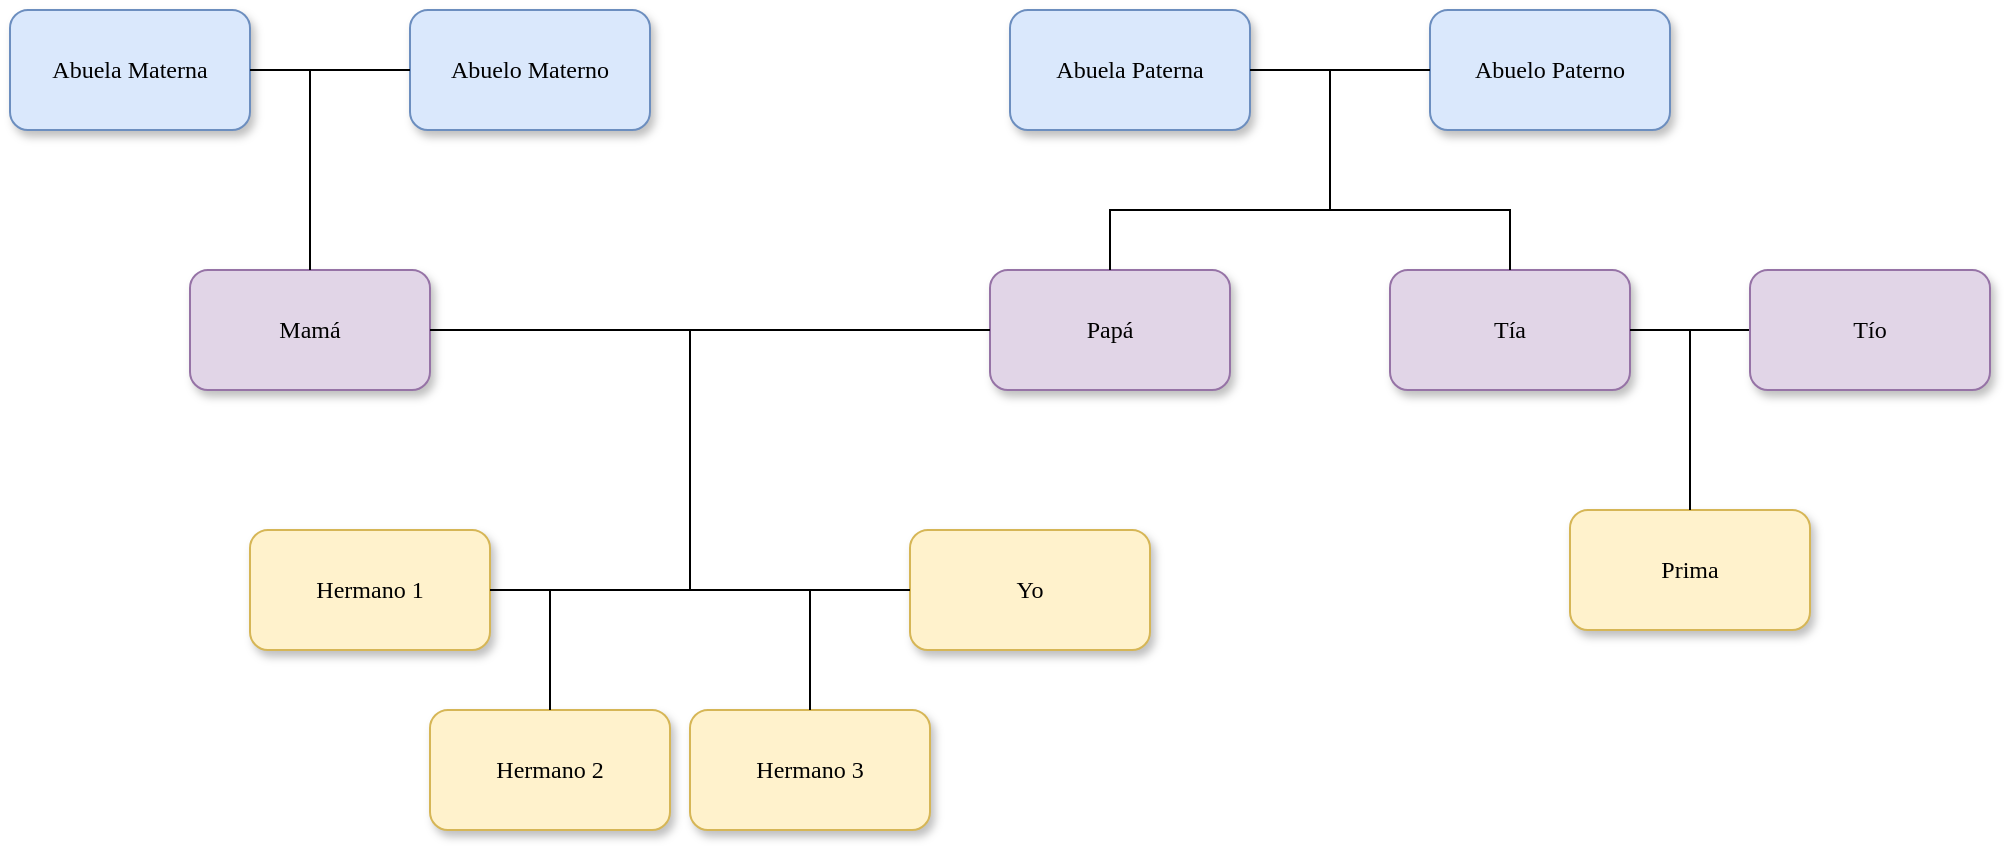 <mxfile version="20.8.22" type="device"><diagram name="Page-1" id="10a91c8b-09ff-31b1-d368-03940ed4cc9e"><mxGraphModel dx="1687" dy="904" grid="1" gridSize="10" guides="1" tooltips="1" connect="1" arrows="1" fold="1" page="1" pageScale="1" pageWidth="1100" pageHeight="850" background="none" math="0" shadow="0"><root><mxCell id="0"/><mxCell id="1" parent="0"/><mxCell id="62893188c0fa7362-1" value="Abuelo Materno" style="whiteSpace=wrap;html=1;rounded=1;shadow=1;labelBackgroundColor=none;strokeWidth=1;fontFamily=Verdana;fontSize=12;align=center;fillColor=#dae8fc;strokeColor=#6c8ebf;movable=0;resizable=0;rotatable=0;deletable=0;editable=0;locked=1;connectable=0;" parent="1" vertex="1"><mxGeometry x="255" y="170" width="120" height="60" as="geometry"/></mxCell><mxCell id="62893188c0fa7362-2" value="&lt;span&gt;Abuela Materna&lt;/span&gt;" style="whiteSpace=wrap;html=1;rounded=1;shadow=1;labelBackgroundColor=none;strokeWidth=1;fontFamily=Verdana;fontSize=12;align=center;fillColor=#dae8fc;strokeColor=#6c8ebf;movable=0;resizable=0;rotatable=0;deletable=0;editable=0;locked=1;connectable=0;" parent="1" vertex="1"><mxGeometry x="55" y="170" width="120" height="60" as="geometry"/></mxCell><mxCell id="62893188c0fa7362-3" value="&lt;span&gt;Abuelo Paterno&lt;/span&gt;" style="whiteSpace=wrap;html=1;rounded=1;shadow=1;labelBackgroundColor=none;strokeWidth=1;fontFamily=Verdana;fontSize=12;align=center;fillColor=#dae8fc;strokeColor=#6c8ebf;movable=0;resizable=0;rotatable=0;deletable=0;editable=0;locked=1;connectable=0;" parent="1" vertex="1"><mxGeometry x="765" y="170" width="120" height="60" as="geometry"/></mxCell><mxCell id="62893188c0fa7362-8" value="&lt;span&gt;Mamá&lt;/span&gt;" style="whiteSpace=wrap;html=1;rounded=1;shadow=1;labelBackgroundColor=none;strokeWidth=1;fontFamily=Verdana;fontSize=12;align=center;fillColor=#e1d5e7;strokeColor=#9673a6;movable=0;resizable=0;rotatable=0;deletable=0;editable=0;locked=1;connectable=0;" parent="1" vertex="1"><mxGeometry x="145" y="300" width="120" height="60" as="geometry"/></mxCell><mxCell id="62893188c0fa7362-9" value="&lt;span&gt;Papá&lt;/span&gt;" style="whiteSpace=wrap;html=1;rounded=1;shadow=1;labelBackgroundColor=none;strokeWidth=1;fontFamily=Verdana;fontSize=12;align=center;fillColor=#e1d5e7;strokeColor=#9673a6;movable=0;resizable=0;rotatable=0;deletable=0;editable=0;locked=1;connectable=0;" parent="1" vertex="1"><mxGeometry x="545" y="300" width="120" height="60" as="geometry"/></mxCell><mxCell id="90nbtJspftCWMQqIbQCD-1" value="&lt;span&gt;Prima&lt;/span&gt;" style="whiteSpace=wrap;html=1;rounded=1;shadow=1;labelBackgroundColor=none;strokeWidth=1;fontFamily=Verdana;fontSize=12;align=center;fillColor=#fff2cc;strokeColor=#d6b656;movable=0;resizable=0;rotatable=0;deletable=0;editable=0;locked=1;connectable=0;" vertex="1" parent="1"><mxGeometry x="835" y="420" width="120" height="60" as="geometry"/></mxCell><mxCell id="90nbtJspftCWMQqIbQCD-2" value="Tía" style="whiteSpace=wrap;html=1;rounded=1;shadow=1;labelBackgroundColor=none;strokeWidth=1;fontFamily=Verdana;fontSize=12;align=center;fillColor=#e1d5e7;strokeColor=#9673a6;movable=0;resizable=0;rotatable=0;deletable=0;editable=0;locked=1;connectable=0;" vertex="1" parent="1"><mxGeometry x="745" y="300" width="120" height="60" as="geometry"/></mxCell><mxCell id="90nbtJspftCWMQqIbQCD-3" value="&lt;span&gt;Yo&lt;/span&gt;" style="whiteSpace=wrap;html=1;rounded=1;shadow=1;labelBackgroundColor=none;strokeWidth=1;fontFamily=Verdana;fontSize=12;align=center;fillColor=#fff2cc;strokeColor=#d6b656;movable=0;resizable=0;rotatable=0;deletable=0;editable=0;locked=1;connectable=0;" vertex="1" parent="1"><mxGeometry x="505" y="430" width="120" height="60" as="geometry"/></mxCell><mxCell id="90nbtJspftCWMQqIbQCD-4" value="&lt;span&gt;Hermano 2&lt;/span&gt;" style="whiteSpace=wrap;html=1;rounded=1;shadow=1;labelBackgroundColor=none;strokeWidth=1;fontFamily=Verdana;fontSize=12;align=center;fillColor=#fff2cc;strokeColor=#d6b656;movable=0;resizable=0;rotatable=0;deletable=0;editable=0;locked=1;connectable=0;" vertex="1" parent="1"><mxGeometry x="265" y="520" width="120" height="60" as="geometry"/></mxCell><mxCell id="90nbtJspftCWMQqIbQCD-5" value="Hermano 1" style="whiteSpace=wrap;html=1;rounded=1;shadow=1;labelBackgroundColor=none;strokeWidth=1;fontFamily=Verdana;fontSize=12;align=center;fillColor=#fff2cc;strokeColor=#d6b656;movable=0;resizable=0;rotatable=0;deletable=0;editable=0;locked=1;connectable=0;" vertex="1" parent="1"><mxGeometry x="175" y="430" width="120" height="60" as="geometry"/></mxCell><mxCell id="90nbtJspftCWMQqIbQCD-6" value="&lt;span&gt;Hermano 3&lt;/span&gt;" style="whiteSpace=wrap;html=1;rounded=1;shadow=1;labelBackgroundColor=none;strokeWidth=1;fontFamily=Verdana;fontSize=12;align=center;fillColor=#fff2cc;strokeColor=#d6b656;movable=0;resizable=0;rotatable=0;deletable=0;editable=0;locked=1;connectable=0;" vertex="1" parent="1"><mxGeometry x="395" y="520" width="120" height="60" as="geometry"/></mxCell><mxCell id="90nbtJspftCWMQqIbQCD-7" value="Abuela Paterna" style="whiteSpace=wrap;html=1;rounded=1;shadow=1;labelBackgroundColor=none;strokeWidth=1;fontFamily=Verdana;fontSize=12;align=center;fillColor=#dae8fc;strokeColor=#6c8ebf;movable=0;resizable=0;rotatable=0;deletable=0;editable=0;locked=1;connectable=0;" vertex="1" parent="1"><mxGeometry x="555" y="170" width="120" height="60" as="geometry"/></mxCell><mxCell id="90nbtJspftCWMQqIbQCD-10" value="" style="endArrow=none;html=1;rounded=0;exitX=1;exitY=0.5;exitDx=0;exitDy=0;entryX=0;entryY=0.5;entryDx=0;entryDy=0;movable=0;resizable=0;rotatable=0;deletable=0;editable=0;locked=1;connectable=0;" edge="1" parent="1" source="62893188c0fa7362-2" target="62893188c0fa7362-1"><mxGeometry width="50" height="50" relative="1" as="geometry"><mxPoint x="205" y="270" as="sourcePoint"/><mxPoint x="275" y="270" as="targetPoint"/></mxGeometry></mxCell><mxCell id="90nbtJspftCWMQqIbQCD-20" value="" style="endArrow=none;html=1;rounded=0;entryX=0.5;entryY=0;entryDx=0;entryDy=0;movable=0;resizable=0;rotatable=0;deletable=0;editable=0;locked=1;connectable=0;" edge="1" parent="1" target="62893188c0fa7362-8"><mxGeometry width="50" height="50" relative="1" as="geometry"><mxPoint x="205" y="200" as="sourcePoint"/><mxPoint x="465" y="360" as="targetPoint"/></mxGeometry></mxCell><mxCell id="90nbtJspftCWMQqIbQCD-23" value="" style="endArrow=none;html=1;rounded=0;movable=0;resizable=0;rotatable=0;deletable=0;editable=0;locked=1;connectable=0;" edge="1" parent="1"><mxGeometry width="50" height="50" relative="1" as="geometry"><mxPoint x="715" y="200" as="sourcePoint"/><mxPoint x="715" y="270" as="targetPoint"/></mxGeometry></mxCell><mxCell id="90nbtJspftCWMQqIbQCD-24" value="" style="endArrow=none;html=1;rounded=0;exitX=1;exitY=0.5;exitDx=0;exitDy=0;entryX=0;entryY=0.5;entryDx=0;entryDy=0;movable=0;resizable=0;rotatable=0;deletable=0;editable=0;locked=1;connectable=0;" edge="1" parent="1" source="90nbtJspftCWMQqIbQCD-2" target="90nbtJspftCWMQqIbQCD-30"><mxGeometry width="50" height="50" relative="1" as="geometry"><mxPoint x="845" y="400" as="sourcePoint"/><mxPoint x="915" y="400" as="targetPoint"/></mxGeometry></mxCell><mxCell id="90nbtJspftCWMQqIbQCD-25" value="" style="endArrow=none;html=1;rounded=0;exitX=0.5;exitY=0;exitDx=0;exitDy=0;entryX=0.5;entryY=0;entryDx=0;entryDy=0;movable=0;resizable=0;rotatable=0;deletable=0;editable=0;locked=1;connectable=0;" edge="1" parent="1" source="62893188c0fa7362-9" target="90nbtJspftCWMQqIbQCD-2"><mxGeometry width="50" height="50" relative="1" as="geometry"><mxPoint x="445" y="280" as="sourcePoint"/><mxPoint x="515" y="280" as="targetPoint"/><Array as="points"><mxPoint x="605" y="270"/><mxPoint x="805" y="270"/></Array></mxGeometry></mxCell><mxCell id="90nbtJspftCWMQqIbQCD-26" value="" style="endArrow=none;html=1;rounded=0;entryX=0;entryY=0.5;entryDx=0;entryDy=0;exitX=1;exitY=0.5;exitDx=0;exitDy=0;movable=0;resizable=0;rotatable=0;deletable=0;editable=0;locked=1;connectable=0;" edge="1" parent="1" source="62893188c0fa7362-8" target="62893188c0fa7362-9"><mxGeometry width="50" height="50" relative="1" as="geometry"><mxPoint x="285" y="330" as="sourcePoint"/><mxPoint x="335" y="330" as="targetPoint"/></mxGeometry></mxCell><mxCell id="90nbtJspftCWMQqIbQCD-27" value="" style="endArrow=none;html=1;rounded=0;exitX=1;exitY=0.5;exitDx=0;exitDy=0;entryX=0;entryY=0.5;entryDx=0;entryDy=0;movable=0;resizable=0;rotatable=0;deletable=0;editable=0;locked=1;connectable=0;" edge="1" parent="1" source="90nbtJspftCWMQqIbQCD-7" target="62893188c0fa7362-3"><mxGeometry width="50" height="50" relative="1" as="geometry"><mxPoint x="305" y="340" as="sourcePoint"/><mxPoint x="375" y="340" as="targetPoint"/></mxGeometry></mxCell><mxCell id="90nbtJspftCWMQqIbQCD-30" value="&lt;span&gt;Tío&lt;/span&gt;" style="whiteSpace=wrap;html=1;rounded=1;shadow=1;labelBackgroundColor=none;strokeWidth=1;fontFamily=Verdana;fontSize=12;align=center;fillColor=#e1d5e7;strokeColor=#9673a6;movable=0;resizable=0;rotatable=0;deletable=0;editable=0;locked=1;connectable=0;" vertex="1" parent="1"><mxGeometry x="925" y="300" width="120" height="60" as="geometry"/></mxCell><mxCell id="90nbtJspftCWMQqIbQCD-32" value="" style="endArrow=none;html=1;rounded=0;entryX=0.5;entryY=0;entryDx=0;entryDy=0;movable=0;resizable=0;rotatable=0;deletable=0;editable=0;locked=1;connectable=0;" edge="1" parent="1" target="90nbtJspftCWMQqIbQCD-1"><mxGeometry width="50" height="50" relative="1" as="geometry"><mxPoint x="895" y="330" as="sourcePoint"/><mxPoint x="725" y="280" as="targetPoint"/></mxGeometry></mxCell><mxCell id="90nbtJspftCWMQqIbQCD-33" value="" style="endArrow=none;html=1;rounded=0;movable=0;resizable=0;rotatable=0;deletable=0;editable=0;locked=1;connectable=0;" edge="1" parent="1"><mxGeometry width="50" height="50" relative="1" as="geometry"><mxPoint x="395" y="330" as="sourcePoint"/><mxPoint x="395" y="460" as="targetPoint"/></mxGeometry></mxCell><mxCell id="90nbtJspftCWMQqIbQCD-34" value="" style="endArrow=none;html=1;rounded=0;strokeColor=default;elbow=vertical;jumpStyle=line;entryX=1;entryY=0.5;entryDx=0;entryDy=0;exitX=0;exitY=0.5;exitDx=0;exitDy=0;movable=0;resizable=0;rotatable=0;deletable=0;editable=0;locked=1;connectable=0;" edge="1" parent="1" source="90nbtJspftCWMQqIbQCD-3" target="90nbtJspftCWMQqIbQCD-5"><mxGeometry width="50" height="50" relative="1" as="geometry"><mxPoint x="555" y="460" as="sourcePoint"/><mxPoint x="605" y="410" as="targetPoint"/></mxGeometry></mxCell><mxCell id="90nbtJspftCWMQqIbQCD-35" value="" style="endArrow=none;html=1;rounded=0;exitX=0.5;exitY=0;exitDx=0;exitDy=0;entryX=0.5;entryY=0;entryDx=0;entryDy=0;movable=0;resizable=0;rotatable=0;deletable=0;editable=0;locked=1;connectable=0;" edge="1" parent="1" source="90nbtJspftCWMQqIbQCD-6" target="90nbtJspftCWMQqIbQCD-4"><mxGeometry width="50" height="50" relative="1" as="geometry"><mxPoint x="415" y="340" as="sourcePoint"/><mxPoint x="415" y="470" as="targetPoint"/><Array as="points"><mxPoint x="455" y="460"/><mxPoint x="395" y="460"/><mxPoint x="325" y="460"/></Array></mxGeometry></mxCell></root></mxGraphModel></diagram></mxfile>